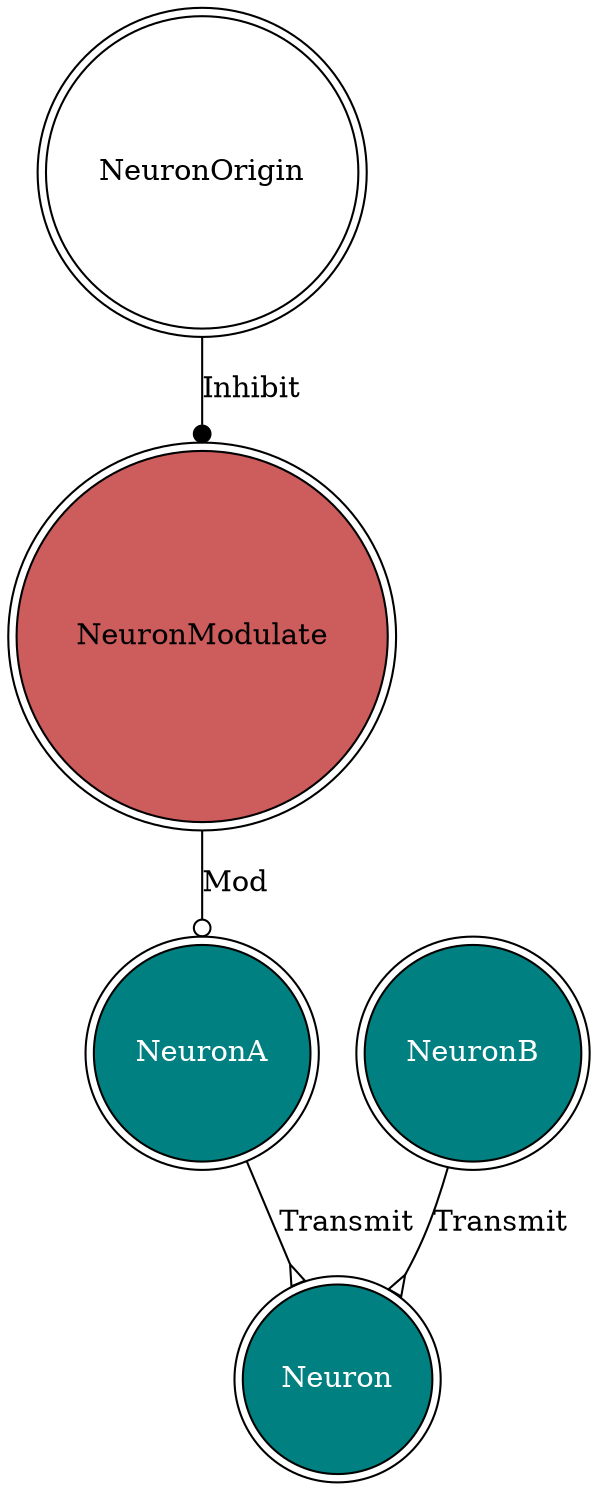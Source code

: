 digraph {
	0 [label=NeuronOrigin fillcolor=white fontcolor=black shape=doublecircle style=filled]
	1 [label=NeuronModulate fillcolor=indianred fontcolor=black shape=doublecircle style=filled]
	2 [label=NeuronA fillcolor=teal fontcolor=white shape=doublecircle style=filled]
	3 [label=NeuronB fillcolor=teal fontcolor=white shape=doublecircle style=filled]
	4 [label=Neuron fillcolor=teal fontcolor=white shape=doublecircle style=filled]
	2 -> 4 [label=Transmit arrowhead=invempty]
	3 -> 4 [label=Transmit arrowhead=invempty]
	0 -> 1 [label=Inhibit arrowhead=dot]
	1 -> 2 [label=Mod arrowhead=odot]
}

